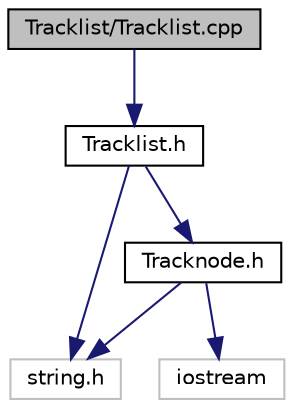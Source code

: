 digraph "Tracklist/Tracklist.cpp"
{
 // LATEX_PDF_SIZE
  edge [fontname="Helvetica",fontsize="10",labelfontname="Helvetica",labelfontsize="10"];
  node [fontname="Helvetica",fontsize="10",shape=record];
  Node1 [label="Tracklist/Tracklist.cpp",height=0.2,width=0.4,color="black", fillcolor="grey75", style="filled", fontcolor="black",tooltip=" "];
  Node1 -> Node2 [color="midnightblue",fontsize="10",style="solid"];
  Node2 [label="Tracklist.h",height=0.2,width=0.4,color="black", fillcolor="white", style="filled",URL="$Tracklist_8h.html",tooltip=" "];
  Node2 -> Node3 [color="midnightblue",fontsize="10",style="solid"];
  Node3 [label="Tracknode.h",height=0.2,width=0.4,color="black", fillcolor="white", style="filled",URL="$Tracknode_8h.html",tooltip=" "];
  Node3 -> Node4 [color="midnightblue",fontsize="10",style="solid"];
  Node4 [label="string.h",height=0.2,width=0.4,color="grey75", fillcolor="white", style="filled",tooltip=" "];
  Node3 -> Node5 [color="midnightblue",fontsize="10",style="solid"];
  Node5 [label="iostream",height=0.2,width=0.4,color="grey75", fillcolor="white", style="filled",tooltip=" "];
  Node2 -> Node4 [color="midnightblue",fontsize="10",style="solid"];
}
